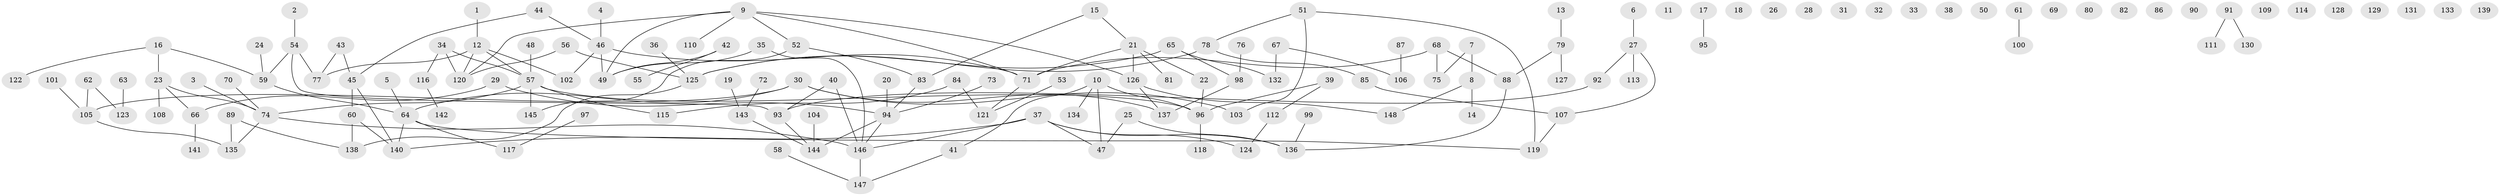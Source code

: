 // Generated by graph-tools (version 1.1) at 2025/49/03/09/25 03:49:11]
// undirected, 148 vertices, 156 edges
graph export_dot {
graph [start="1"]
  node [color=gray90,style=filled];
  1;
  2;
  3;
  4;
  5;
  6;
  7;
  8;
  9;
  10;
  11;
  12;
  13;
  14;
  15;
  16;
  17;
  18;
  19;
  20;
  21;
  22;
  23;
  24;
  25;
  26;
  27;
  28;
  29;
  30;
  31;
  32;
  33;
  34;
  35;
  36;
  37;
  38;
  39;
  40;
  41;
  42;
  43;
  44;
  45;
  46;
  47;
  48;
  49;
  50;
  51;
  52;
  53;
  54;
  55;
  56;
  57;
  58;
  59;
  60;
  61;
  62;
  63;
  64;
  65;
  66;
  67;
  68;
  69;
  70;
  71;
  72;
  73;
  74;
  75;
  76;
  77;
  78;
  79;
  80;
  81;
  82;
  83;
  84;
  85;
  86;
  87;
  88;
  89;
  90;
  91;
  92;
  93;
  94;
  95;
  96;
  97;
  98;
  99;
  100;
  101;
  102;
  103;
  104;
  105;
  106;
  107;
  108;
  109;
  110;
  111;
  112;
  113;
  114;
  115;
  116;
  117;
  118;
  119;
  120;
  121;
  122;
  123;
  124;
  125;
  126;
  127;
  128;
  129;
  130;
  131;
  132;
  133;
  134;
  135;
  136;
  137;
  138;
  139;
  140;
  141;
  142;
  143;
  144;
  145;
  146;
  147;
  148;
  1 -- 12;
  2 -- 54;
  3 -- 74;
  4 -- 46;
  5 -- 64;
  6 -- 27;
  7 -- 8;
  7 -- 75;
  8 -- 14;
  8 -- 148;
  9 -- 49;
  9 -- 52;
  9 -- 71;
  9 -- 110;
  9 -- 120;
  9 -- 126;
  10 -- 41;
  10 -- 47;
  10 -- 96;
  10 -- 134;
  12 -- 57;
  12 -- 77;
  12 -- 102;
  12 -- 120;
  13 -- 79;
  15 -- 21;
  15 -- 83;
  16 -- 23;
  16 -- 59;
  16 -- 122;
  17 -- 95;
  19 -- 143;
  20 -- 94;
  21 -- 22;
  21 -- 71;
  21 -- 81;
  21 -- 126;
  22 -- 96;
  23 -- 66;
  23 -- 74;
  23 -- 108;
  24 -- 59;
  25 -- 47;
  25 -- 136;
  27 -- 92;
  27 -- 107;
  27 -- 113;
  29 -- 66;
  29 -- 94;
  30 -- 64;
  30 -- 103;
  30 -- 105;
  30 -- 137;
  34 -- 57;
  34 -- 116;
  34 -- 120;
  35 -- 49;
  35 -- 146;
  36 -- 125;
  37 -- 47;
  37 -- 124;
  37 -- 136;
  37 -- 140;
  37 -- 146;
  39 -- 96;
  39 -- 112;
  40 -- 93;
  40 -- 146;
  41 -- 147;
  42 -- 49;
  42 -- 55;
  43 -- 45;
  43 -- 77;
  44 -- 45;
  44 -- 46;
  45 -- 60;
  45 -- 140;
  46 -- 49;
  46 -- 71;
  46 -- 102;
  48 -- 57;
  51 -- 78;
  51 -- 103;
  51 -- 119;
  52 -- 83;
  52 -- 145;
  53 -- 121;
  54 -- 59;
  54 -- 77;
  54 -- 93;
  56 -- 120;
  56 -- 125;
  57 -- 74;
  57 -- 96;
  57 -- 115;
  57 -- 145;
  58 -- 147;
  59 -- 64;
  60 -- 138;
  60 -- 140;
  61 -- 100;
  62 -- 105;
  62 -- 123;
  63 -- 123;
  64 -- 117;
  64 -- 119;
  64 -- 140;
  65 -- 98;
  65 -- 125;
  65 -- 132;
  66 -- 141;
  67 -- 106;
  67 -- 132;
  68 -- 71;
  68 -- 75;
  68 -- 88;
  70 -- 74;
  71 -- 121;
  72 -- 143;
  73 -- 94;
  74 -- 135;
  74 -- 146;
  76 -- 98;
  78 -- 85;
  78 -- 125;
  79 -- 88;
  79 -- 127;
  83 -- 94;
  84 -- 115;
  84 -- 121;
  85 -- 107;
  87 -- 106;
  88 -- 136;
  89 -- 135;
  89 -- 138;
  91 -- 111;
  91 -- 130;
  92 -- 93;
  93 -- 144;
  94 -- 144;
  94 -- 146;
  96 -- 118;
  97 -- 117;
  98 -- 137;
  99 -- 136;
  101 -- 105;
  104 -- 144;
  105 -- 135;
  107 -- 119;
  112 -- 124;
  116 -- 142;
  125 -- 138;
  126 -- 137;
  126 -- 148;
  143 -- 144;
  146 -- 147;
}
